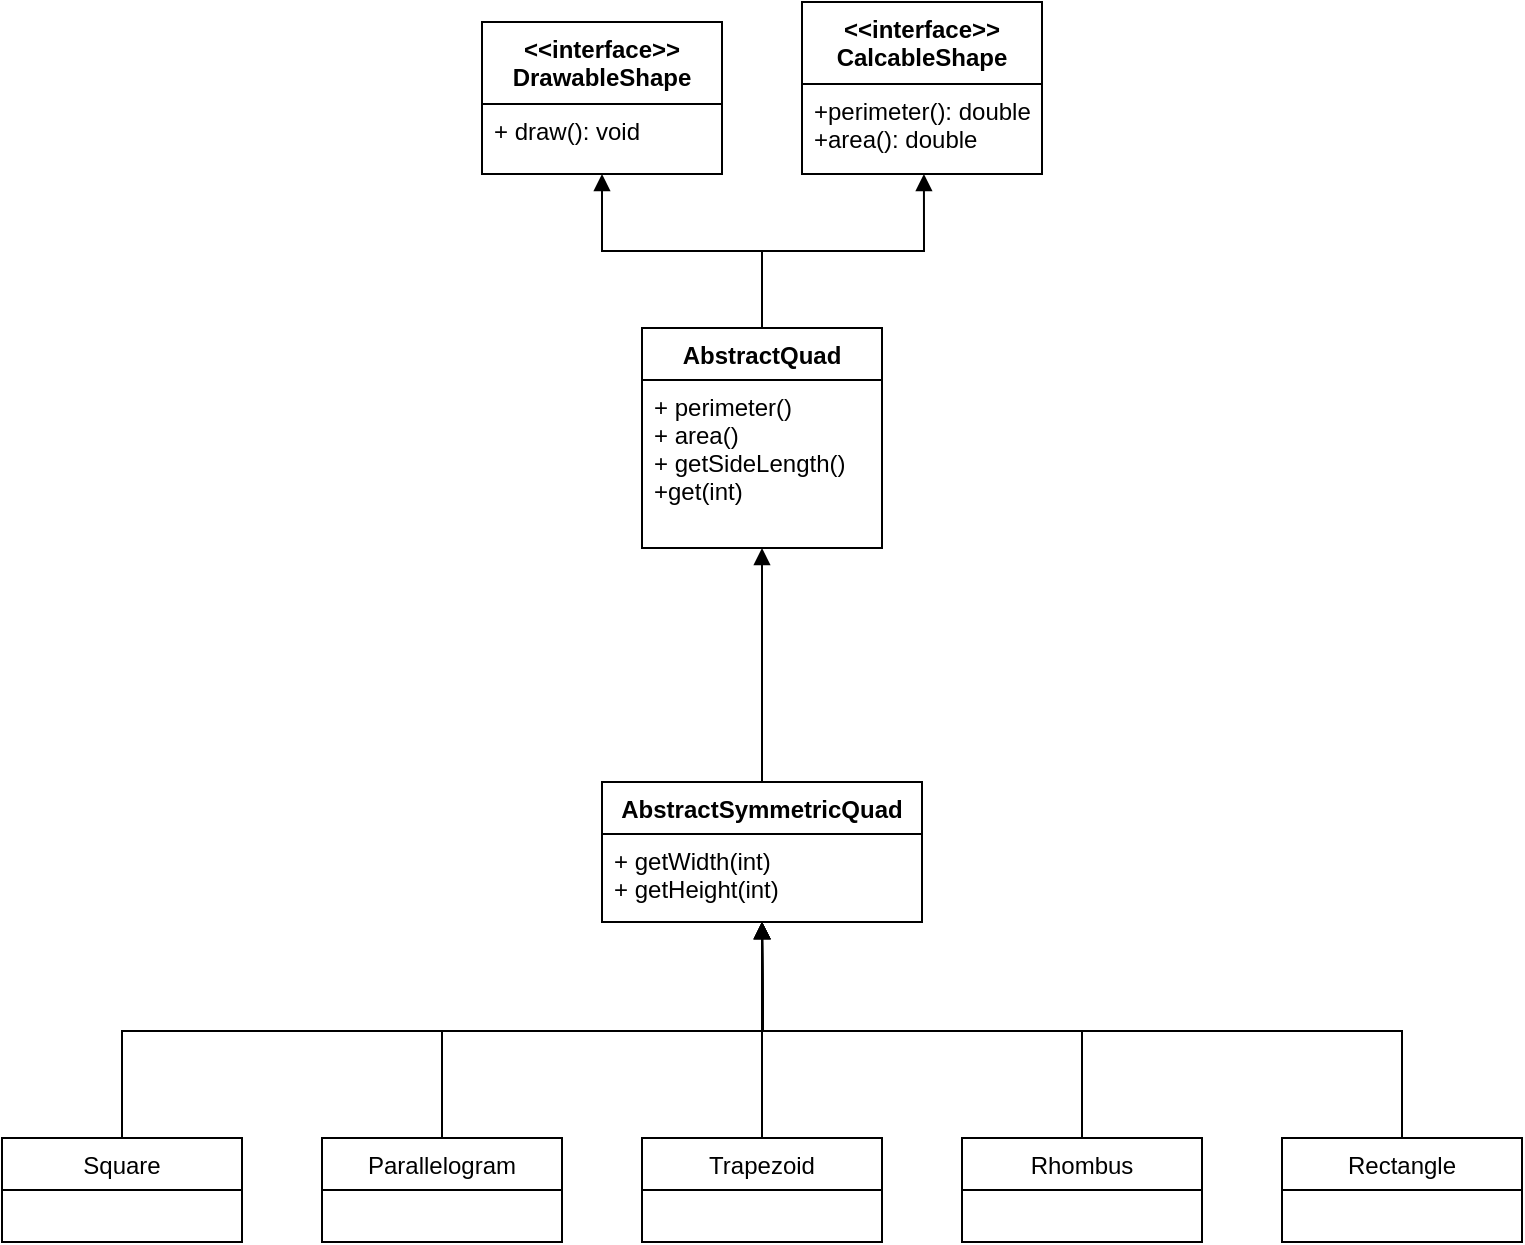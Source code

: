 <mxfile version="12.1.3" type="github" pages="1">
  <diagram id="oT418DXnQhPOhI65B8Mf" name="UML">
    <mxGraphModel dx="1168" dy="750" grid="1" gridSize="10" guides="1" tooltips="1" connect="1" arrows="1" fold="1" page="1" pageScale="1" pageWidth="850" pageHeight="1100" math="0" shadow="0">
      <root>
        <mxCell id="0"/>
        <mxCell id="1" parent="0"/>
        <mxCell id="nD9XnW8ejQSP5rpcwGHg-1" value="&lt;&lt;interface&gt;&gt;&#xa;DrawableShape" style="swimlane;fontStyle=1;align=center;verticalAlign=top;childLayout=stackLayout;horizontal=1;startSize=41;horizontalStack=0;resizeParent=1;resizeParentMax=0;resizeLast=0;collapsible=1;marginBottom=0;" vertex="1" parent="1">
          <mxGeometry x="280" y="30" width="120" height="76" as="geometry"/>
        </mxCell>
        <mxCell id="nD9XnW8ejQSP5rpcwGHg-4" value="+ draw(): void&#xa;" style="text;strokeColor=none;fillColor=none;align=left;verticalAlign=top;spacingLeft=4;spacingRight=4;overflow=hidden;rotatable=0;points=[[0,0.5],[1,0.5]];portConstraint=eastwest;" vertex="1" parent="nD9XnW8ejQSP5rpcwGHg-1">
          <mxGeometry y="41" width="120" height="35" as="geometry"/>
        </mxCell>
        <mxCell id="nD9XnW8ejQSP5rpcwGHg-52" style="edgeStyle=orthogonalEdgeStyle;rounded=0;orthogonalLoop=1;jettySize=auto;html=1;exitX=0.5;exitY=0;exitDx=0;exitDy=0;entryX=0.5;entryY=1;entryDx=0;entryDy=0;endArrow=block;endFill=1;strokeWidth=1;" edge="1" parent="1" source="nD9XnW8ejQSP5rpcwGHg-9" target="nD9XnW8ejQSP5rpcwGHg-1">
          <mxGeometry relative="1" as="geometry"/>
        </mxCell>
        <mxCell id="nD9XnW8ejQSP5rpcwGHg-53" style="edgeStyle=orthogonalEdgeStyle;rounded=0;orthogonalLoop=1;jettySize=auto;html=1;exitX=0.5;exitY=0;exitDx=0;exitDy=0;entryX=0.508;entryY=1;entryDx=0;entryDy=0;entryPerimeter=0;endArrow=block;endFill=1;strokeWidth=1;" edge="1" parent="1" source="nD9XnW8ejQSP5rpcwGHg-9" target="nD9XnW8ejQSP5rpcwGHg-50">
          <mxGeometry relative="1" as="geometry"/>
        </mxCell>
        <mxCell id="nD9XnW8ejQSP5rpcwGHg-9" value="AbstractQuad" style="swimlane;fontStyle=1;childLayout=stackLayout;horizontal=1;startSize=26;fillColor=none;horizontalStack=0;resizeParent=1;resizeParentMax=0;resizeLast=0;collapsible=1;marginBottom=0;" vertex="1" parent="1">
          <mxGeometry x="360" y="183" width="120" height="110" as="geometry"/>
        </mxCell>
        <mxCell id="nD9XnW8ejQSP5rpcwGHg-56" value="+ perimeter()&#xa;+ area()&#xa;+ getSideLength()&#xa;+get(int)" style="text;strokeColor=none;fillColor=none;align=left;verticalAlign=top;spacingLeft=4;spacingRight=4;overflow=hidden;rotatable=0;points=[[0,0.5],[1,0.5]];portConstraint=eastwest;" vertex="1" parent="nD9XnW8ejQSP5rpcwGHg-9">
          <mxGeometry y="26" width="120" height="84" as="geometry"/>
        </mxCell>
        <mxCell id="nD9XnW8ejQSP5rpcwGHg-54" style="edgeStyle=orthogonalEdgeStyle;rounded=0;orthogonalLoop=1;jettySize=auto;html=1;exitX=0.5;exitY=0;exitDx=0;exitDy=0;endArrow=block;endFill=1;strokeWidth=1;" edge="1" parent="1" source="nD9XnW8ejQSP5rpcwGHg-14">
          <mxGeometry relative="1" as="geometry">
            <mxPoint x="420" y="480" as="targetPoint"/>
          </mxGeometry>
        </mxCell>
        <mxCell id="nD9XnW8ejQSP5rpcwGHg-14" value="Square" style="swimlane;fontStyle=0;childLayout=stackLayout;horizontal=1;startSize=26;fillColor=none;horizontalStack=0;resizeParent=1;resizeParentMax=0;resizeLast=0;collapsible=1;marginBottom=0;" vertex="1" parent="1">
          <mxGeometry x="40" y="588" width="120" height="52" as="geometry">
            <mxRectangle x="40" y="320" width="70" height="26" as="alternateBounds"/>
          </mxGeometry>
        </mxCell>
        <mxCell id="nD9XnW8ejQSP5rpcwGHg-40" style="edgeStyle=orthogonalEdgeStyle;rounded=0;orthogonalLoop=1;jettySize=auto;html=1;exitX=0.5;exitY=0;exitDx=0;exitDy=0;entryX=0.5;entryY=1;entryDx=0;entryDy=0;endArrow=block;endFill=1;strokeWidth=1;" edge="1" parent="1" source="nD9XnW8ejQSP5rpcwGHg-15">
          <mxGeometry relative="1" as="geometry">
            <mxPoint x="420" y="480" as="targetPoint"/>
          </mxGeometry>
        </mxCell>
        <mxCell id="nD9XnW8ejQSP5rpcwGHg-15" value="Parallelogram" style="swimlane;fontStyle=0;childLayout=stackLayout;horizontal=1;startSize=26;fillColor=none;horizontalStack=0;resizeParent=1;resizeParentMax=0;resizeLast=0;collapsible=1;marginBottom=0;" vertex="1" parent="1">
          <mxGeometry x="200" y="588" width="120" height="52" as="geometry"/>
        </mxCell>
        <mxCell id="nD9XnW8ejQSP5rpcwGHg-42" style="edgeStyle=orthogonalEdgeStyle;rounded=0;orthogonalLoop=1;jettySize=auto;html=1;exitX=0.5;exitY=0;exitDx=0;exitDy=0;entryX=0.5;entryY=1;entryDx=0;entryDy=0;endArrow=block;endFill=1;strokeWidth=1;" edge="1" parent="1" source="nD9XnW8ejQSP5rpcwGHg-17">
          <mxGeometry relative="1" as="geometry">
            <mxPoint x="420" y="480" as="targetPoint"/>
          </mxGeometry>
        </mxCell>
        <mxCell id="nD9XnW8ejQSP5rpcwGHg-17" value="Trapezoid" style="swimlane;fontStyle=0;childLayout=stackLayout;horizontal=1;startSize=26;fillColor=none;horizontalStack=0;resizeParent=1;resizeParentMax=0;resizeLast=0;collapsible=1;marginBottom=0;" vertex="1" parent="1">
          <mxGeometry x="360" y="588" width="120" height="52" as="geometry"/>
        </mxCell>
        <mxCell id="nD9XnW8ejQSP5rpcwGHg-44" style="edgeStyle=orthogonalEdgeStyle;rounded=0;orthogonalLoop=1;jettySize=auto;html=1;exitX=0.5;exitY=0;exitDx=0;exitDy=0;entryX=0.5;entryY=1;entryDx=0;entryDy=0;endArrow=block;endFill=1;strokeWidth=1;" edge="1" parent="1" source="nD9XnW8ejQSP5rpcwGHg-18">
          <mxGeometry relative="1" as="geometry">
            <mxPoint x="420" y="480" as="targetPoint"/>
          </mxGeometry>
        </mxCell>
        <mxCell id="nD9XnW8ejQSP5rpcwGHg-18" value="Rhombus" style="swimlane;fontStyle=0;childLayout=stackLayout;horizontal=1;startSize=26;fillColor=none;horizontalStack=0;resizeParent=1;resizeParentMax=0;resizeLast=0;collapsible=1;marginBottom=0;" vertex="1" parent="1">
          <mxGeometry x="520" y="588" width="120" height="52" as="geometry"/>
        </mxCell>
        <mxCell id="nD9XnW8ejQSP5rpcwGHg-46" style="edgeStyle=orthogonalEdgeStyle;rounded=0;orthogonalLoop=1;jettySize=auto;html=1;exitX=0.5;exitY=0;exitDx=0;exitDy=0;entryX=0.5;entryY=1;entryDx=0;entryDy=0;endArrow=block;endFill=1;strokeWidth=1;" edge="1" parent="1" source="nD9XnW8ejQSP5rpcwGHg-19">
          <mxGeometry relative="1" as="geometry">
            <mxPoint x="420" y="480" as="targetPoint"/>
          </mxGeometry>
        </mxCell>
        <mxCell id="nD9XnW8ejQSP5rpcwGHg-19" value="Rectangle" style="swimlane;fontStyle=0;childLayout=stackLayout;horizontal=1;startSize=26;fillColor=none;horizontalStack=0;resizeParent=1;resizeParentMax=0;resizeLast=0;collapsible=1;marginBottom=0;" vertex="1" parent="1">
          <mxGeometry x="680" y="588" width="120" height="52" as="geometry"/>
        </mxCell>
        <mxCell id="nD9XnW8ejQSP5rpcwGHg-47" value="&lt;&lt;interface&gt;&gt;&#xa;CalcableShape" style="swimlane;fontStyle=1;align=center;verticalAlign=top;childLayout=stackLayout;horizontal=1;startSize=41;horizontalStack=0;resizeParent=1;resizeParentMax=0;resizeLast=0;collapsible=1;marginBottom=0;" vertex="1" parent="1">
          <mxGeometry x="440" y="20" width="120" height="86" as="geometry"/>
        </mxCell>
        <mxCell id="nD9XnW8ejQSP5rpcwGHg-50" value="+perimeter(): double&#xa;+area(): double&#xa;" style="text;strokeColor=none;fillColor=none;align=left;verticalAlign=top;spacingLeft=4;spacingRight=4;overflow=hidden;rotatable=0;points=[[0,0.5],[1,0.5]];portConstraint=eastwest;" vertex="1" parent="nD9XnW8ejQSP5rpcwGHg-47">
          <mxGeometry y="41" width="120" height="45" as="geometry"/>
        </mxCell>
        <mxCell id="nD9XnW8ejQSP5rpcwGHg-61" style="edgeStyle=orthogonalEdgeStyle;rounded=0;orthogonalLoop=1;jettySize=auto;html=1;exitX=0.5;exitY=0;exitDx=0;exitDy=0;entryX=0.5;entryY=1;entryDx=0;entryDy=0;entryPerimeter=0;endArrow=block;endFill=1;strokeWidth=1;" edge="1" parent="1" source="nD9XnW8ejQSP5rpcwGHg-57" target="nD9XnW8ejQSP5rpcwGHg-56">
          <mxGeometry relative="1" as="geometry"/>
        </mxCell>
        <mxCell id="nD9XnW8ejQSP5rpcwGHg-57" value="AbstractSymmetricQuad" style="swimlane;fontStyle=1;childLayout=stackLayout;horizontal=1;startSize=26;fillColor=none;horizontalStack=0;resizeParent=1;resizeParentMax=0;resizeLast=0;collapsible=1;marginBottom=0;" vertex="1" parent="1">
          <mxGeometry x="340" y="410" width="160" height="70" as="geometry"/>
        </mxCell>
        <mxCell id="nD9XnW8ejQSP5rpcwGHg-58" value="+ getWidth(int)&#xa;+ getHeight(int)" style="text;strokeColor=none;fillColor=none;align=left;verticalAlign=top;spacingLeft=4;spacingRight=4;overflow=hidden;rotatable=0;points=[[0,0.5],[1,0.5]];portConstraint=eastwest;" vertex="1" parent="nD9XnW8ejQSP5rpcwGHg-57">
          <mxGeometry y="26" width="160" height="44" as="geometry"/>
        </mxCell>
      </root>
    </mxGraphModel>
  </diagram>
</mxfile>
